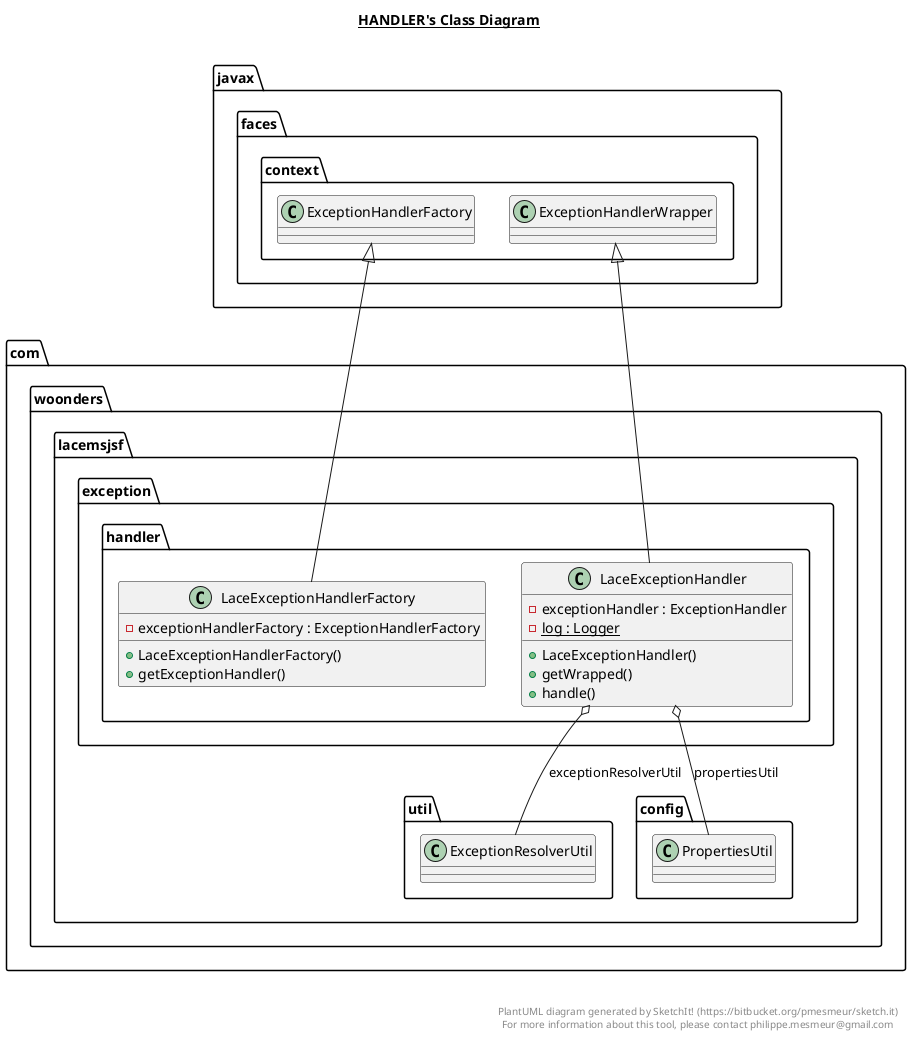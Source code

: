 @startuml

title __HANDLER's Class Diagram__\n

  namespace com.woonders.lacemsjsf.exception {
    namespace handler {
      class com.woonders.lacemsjsf.exception.handler.LaceExceptionHandler {
          - exceptionHandler : ExceptionHandler
          {static} - log : Logger
          + LaceExceptionHandler()
          + getWrapped()
          + handle()
      }
    }
  }
  

  namespace com.woonders.lacemsjsf.exception {
    namespace handler {
      class com.woonders.lacemsjsf.exception.handler.LaceExceptionHandlerFactory {
          - exceptionHandlerFactory : ExceptionHandlerFactory
          + LaceExceptionHandlerFactory()
          + getExceptionHandler()
      }
    }
  }
  

  com.woonders.lacemsjsf.exception.handler.LaceExceptionHandler -up-|> javax.faces.context.ExceptionHandlerWrapper
  com.woonders.lacemsjsf.exception.handler.LaceExceptionHandler o-- com.woonders.lacemsjsf.util.ExceptionResolverUtil : exceptionResolverUtil
  com.woonders.lacemsjsf.exception.handler.LaceExceptionHandler o-- com.woonders.lacemsjsf.config.PropertiesUtil : propertiesUtil
  com.woonders.lacemsjsf.exception.handler.LaceExceptionHandlerFactory -up-|> javax.faces.context.ExceptionHandlerFactory


right footer


PlantUML diagram generated by SketchIt! (https://bitbucket.org/pmesmeur/sketch.it)
For more information about this tool, please contact philippe.mesmeur@gmail.com
endfooter

@enduml
